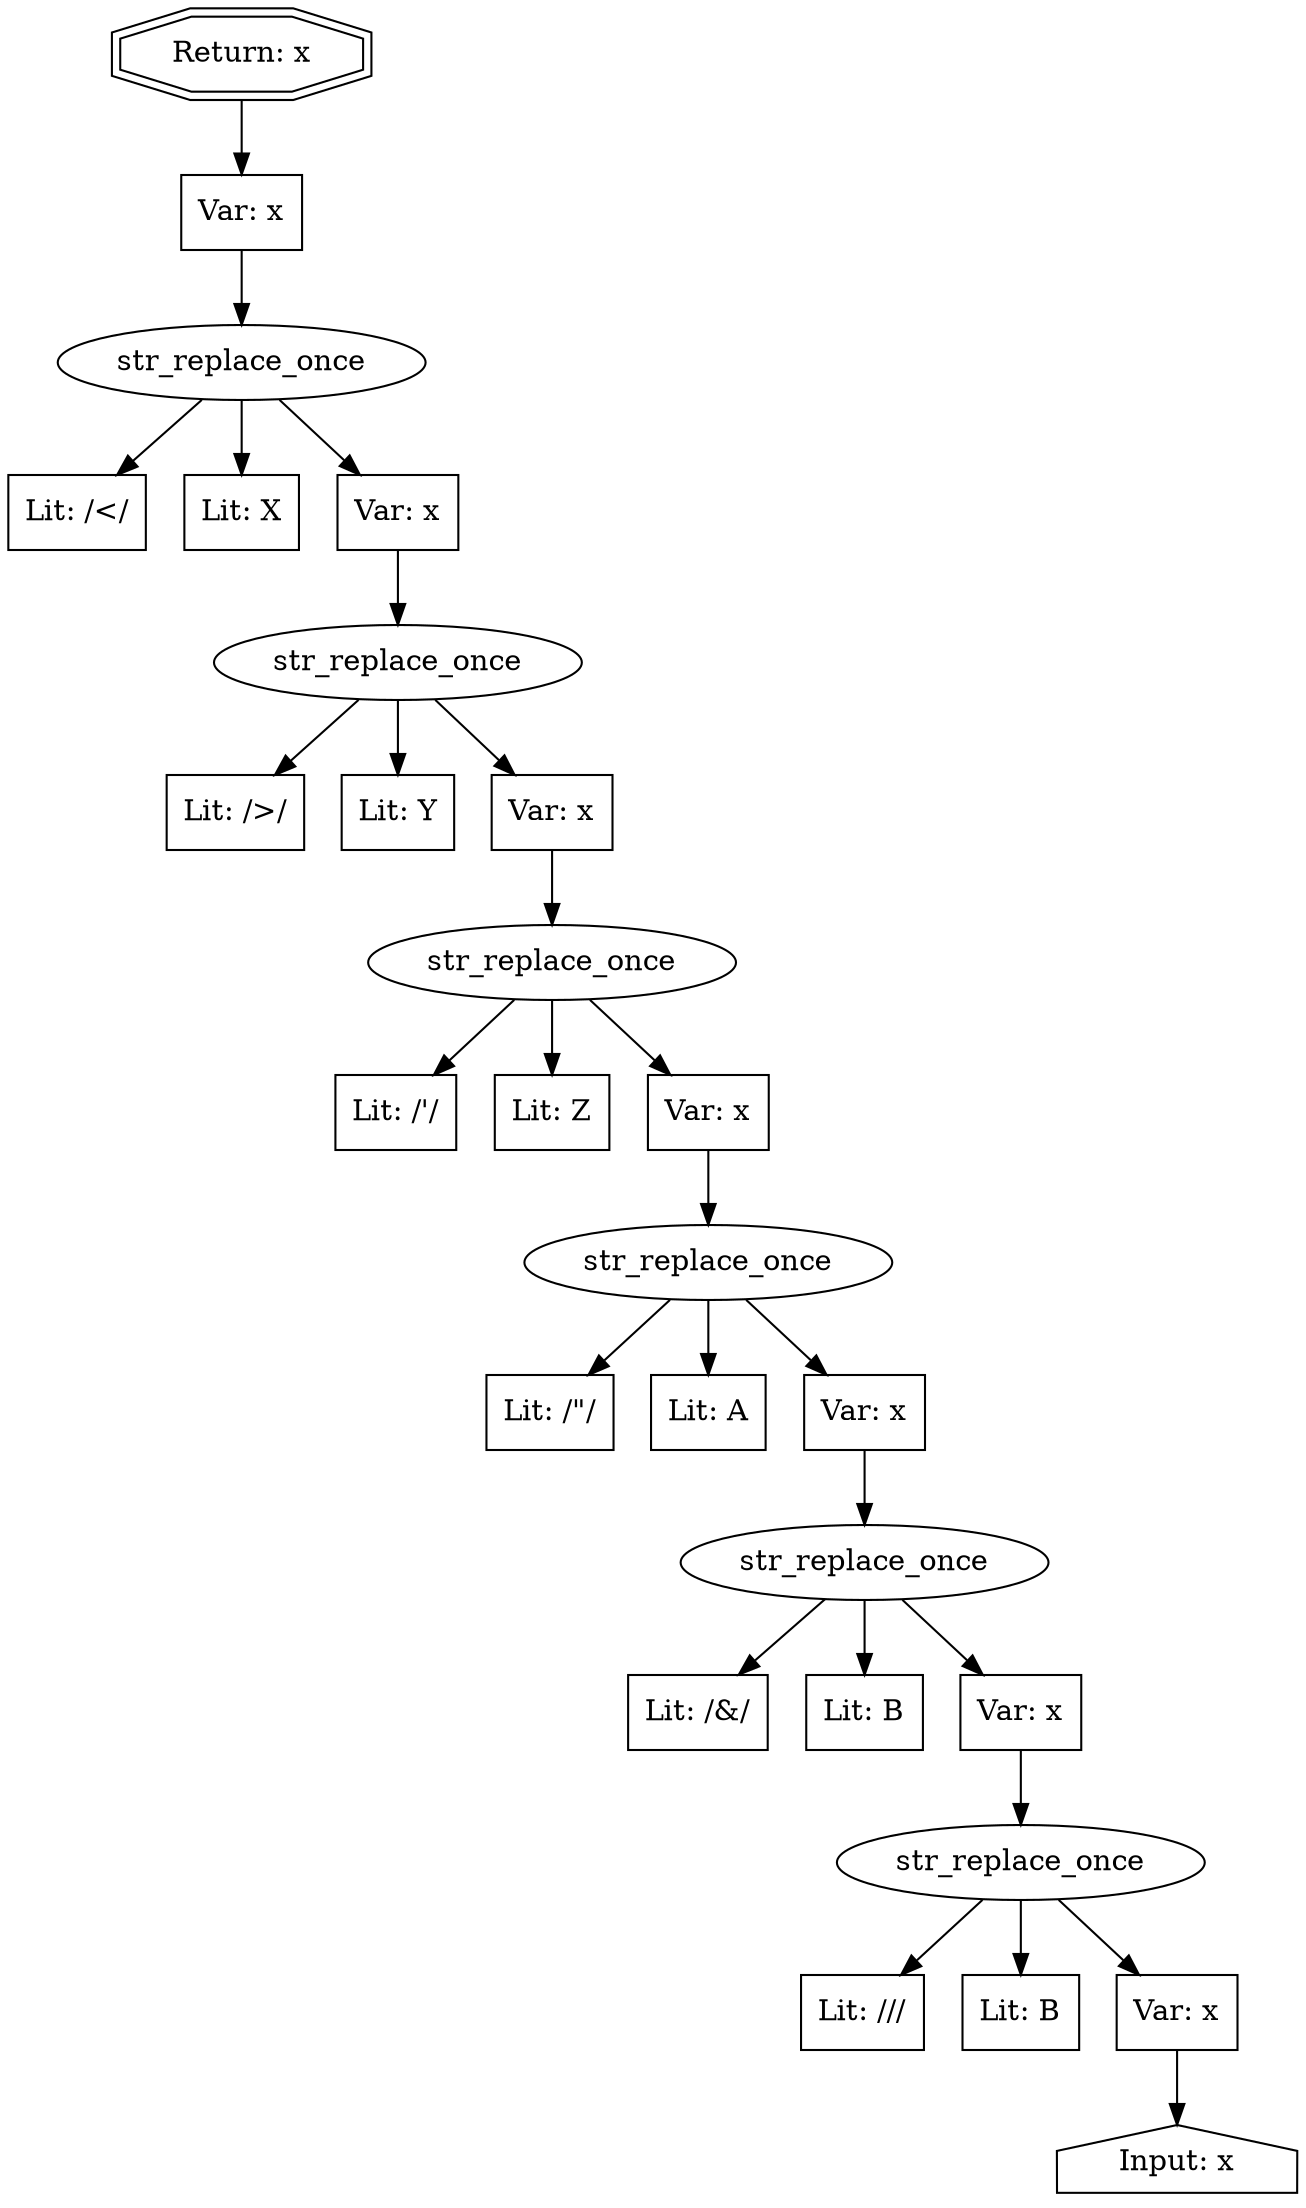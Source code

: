 digraph cfg {
  n1 [shape=doubleoctagon, label="Return: x"];
  n2 [shape=box, label="Var: x"];
  n3 [shape=ellipse, label="str_replace_once"];
  n4 [shape=box, label="Lit: /</"];
  n5 [shape=box, label="Lit: X"];
  n6 [shape=box, label="Var: x"];
  n7 [shape=ellipse, label="str_replace_once"];
  n8 [shape=box, label="Lit: />/"];
  n9 [shape=box, label="Lit: Y"];
  n10 [shape=box, label="Var: x"];
  n11 [shape=ellipse, label="str_replace_once"];
  n12 [shape=box, label="Lit: /'/"];
  n13 [shape=box, label="Lit: Z"];
  n14 [shape=box, label="Var: x"];
  n15 [shape=ellipse, label="str_replace_once"];
  n16 [shape=box, label="Lit: /\"/"];
  n17 [shape=box, label="Lit: A"];
  n18 [shape=box, label="Var: x"];
  n19 [shape=ellipse, label="str_replace_once"];
  n20 [shape=box, label="Lit: /&/"];
  n21 [shape=box, label="Lit: B"];
  n22 [shape=box, label="Var: x"];
  n23 [shape=ellipse, label="str_replace_once"];
  n24 [shape=box, label="Lit: /\//"];
  n25 [shape=box, label="Lit: B"];
  n26 [shape=box, label="Var: x"];
  n27 [shape=house, label="Input: x"];
  
  n26 -> n27;

  n23 -> n24;
  n23 -> n25;
  n23 -> n26;

  n22 -> n23;

  n19 -> n20;
  n19 -> n21;
  n19 -> n22;

  n18 -> n19;

  n15 -> n16;
  n15 -> n17;
  n15 -> n18;

  n14 -> n15;

  n11 -> n12;
  n11 -> n13;
  n11 -> n14;

  n10 -> n11;

  n7 -> n8;
  n7 -> n9;
  n7 -> n10;

  n6 -> n7;

  n3 -> n4;
  n3 -> n5;
  n3 -> n6;

  n2 -> n3;
  n1 -> n2;
}
